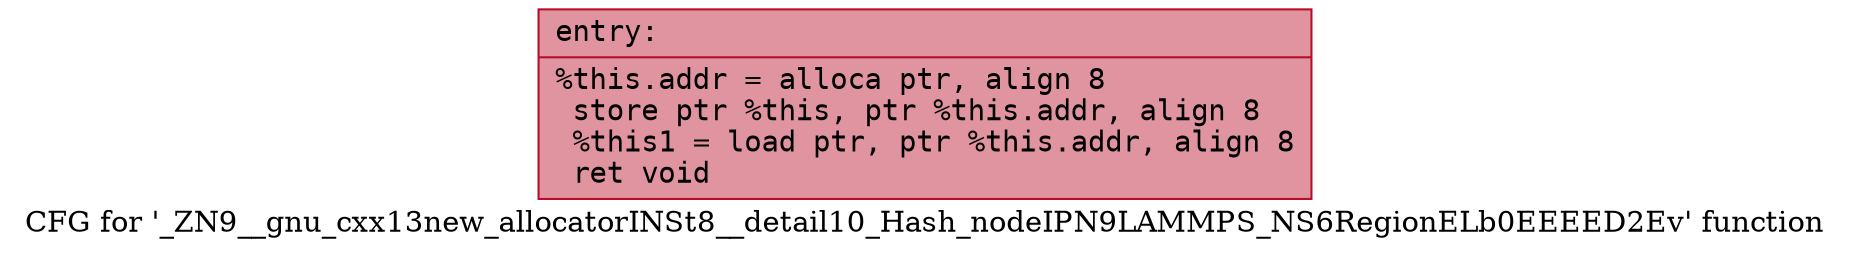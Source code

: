 digraph "CFG for '_ZN9__gnu_cxx13new_allocatorINSt8__detail10_Hash_nodeIPN9LAMMPS_NS6RegionELb0EEEED2Ev' function" {
	label="CFG for '_ZN9__gnu_cxx13new_allocatorINSt8__detail10_Hash_nodeIPN9LAMMPS_NS6RegionELb0EEEED2Ev' function";

	Node0x561837eb3960 [shape=record,color="#b70d28ff", style=filled, fillcolor="#b70d2870" fontname="Courier",label="{entry:\l|  %this.addr = alloca ptr, align 8\l  store ptr %this, ptr %this.addr, align 8\l  %this1 = load ptr, ptr %this.addr, align 8\l  ret void\l}"];
}
